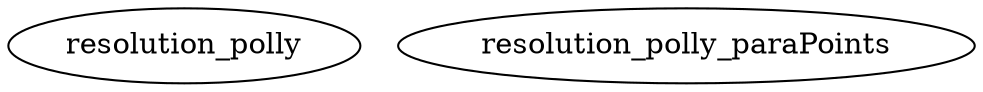 /* Created by mdot for Matlab */
digraph m2html {

  resolution_polly [URL="resolution_polly.html"];
  resolution_polly_paraPoints [URL="resolution_polly_paraPoints.html"];
}